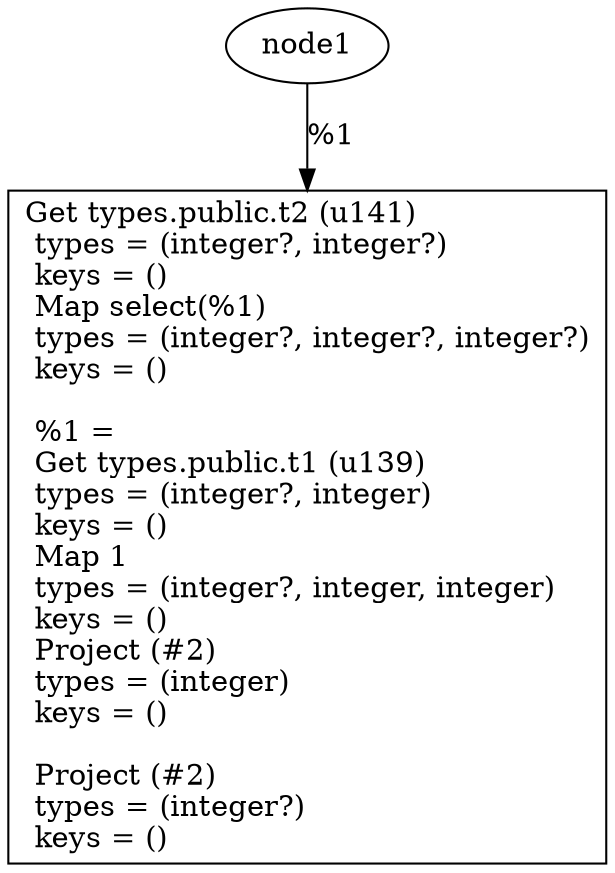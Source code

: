 digraph G {
    node0 [shape = record, label=" Get types.public.t2 (u141)\l  types = (integer?, integer?)\l  keys = ()\l Map select(%1)\l  types = (integer?, integer?, integer?)\l  keys = ()\l \l  %1 =\l   Get types.public.t1 (u139)\l    types = (integer?, integer)\l    keys = ()\l   Map 1\l    types = (integer?, integer, integer)\l    keys = ()\l   Project (#2)\l    types = (integer)\l    keys = ()\l \l Project (#2)\l  types = (integer?)\l  keys = ()\l"]
    node1 -> node0 [label = "%1\l"]
}
